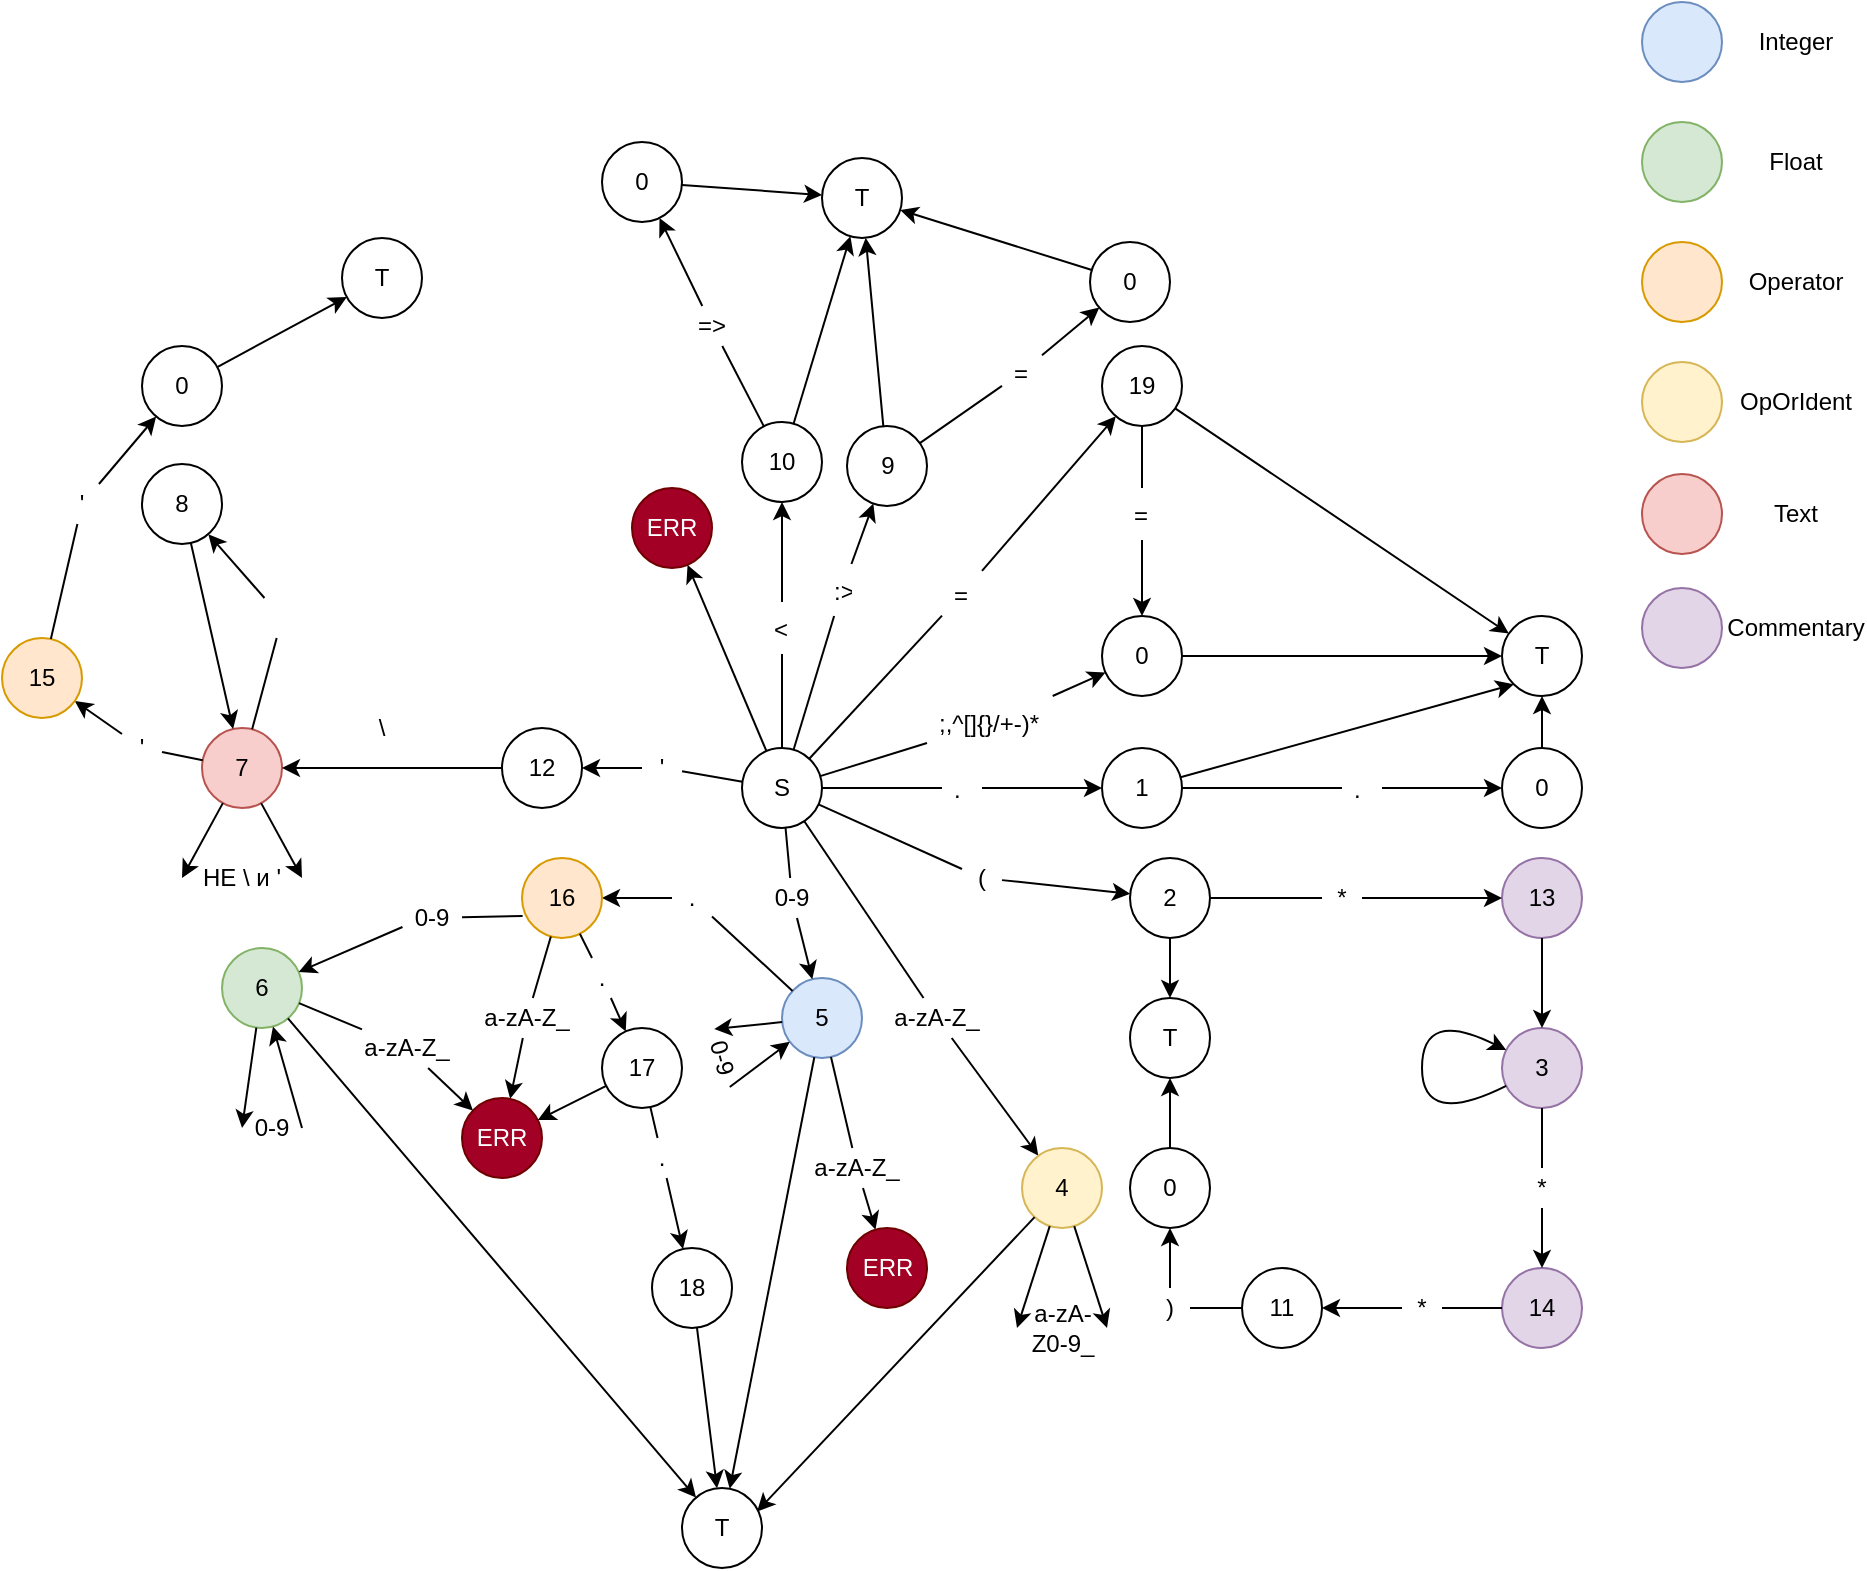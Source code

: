 <mxfile version="15.1.3" type="device"><diagram id="9n7Kw_diTexCpIvjxhjX" name="Страница 1"><mxGraphModel dx="1448" dy="461" grid="1" gridSize="10" guides="1" tooltips="1" connect="1" arrows="1" fold="1" page="1" pageScale="1" pageWidth="827" pageHeight="1169" math="0" shadow="0"><root><mxCell id="0"/><mxCell id="1" parent="0"/><mxCell id="CVCz4HRv0ZNYoUWkGmgE-1" value="S" style="ellipse;whiteSpace=wrap;html=1;aspect=fixed;" parent="1" vertex="1"><mxGeometry x="220" y="450" width="40" height="40" as="geometry"/></mxCell><mxCell id="CVCz4HRv0ZNYoUWkGmgE-2" value="0" style="ellipse;whiteSpace=wrap;html=1;aspect=fixed;" parent="1" vertex="1"><mxGeometry x="400" y="384" width="40" height="40" as="geometry"/></mxCell><mxCell id="CVCz4HRv0ZNYoUWkGmgE-3" value="" style="endArrow=classic;html=1;startArrow=none;" parent="1" source="CVCz4HRv0ZNYoUWkGmgE-4" target="CVCz4HRv0ZNYoUWkGmgE-2" edge="1"><mxGeometry width="50" height="50" relative="1" as="geometry"><mxPoint x="560" y="440" as="sourcePoint"/><mxPoint x="610" y="390" as="targetPoint"/></mxGeometry></mxCell><mxCell id="CVCz4HRv0ZNYoUWkGmgE-4" value=";,^[]{}/+-)*" style="text;strokeColor=none;fillColor=none;align=left;verticalAlign=top;spacingLeft=4;spacingRight=4;overflow=hidden;rotatable=0;points=[[0,0.5],[1,0.5]];portConstraint=eastwest;" parent="1" vertex="1"><mxGeometry x="312.5" y="424" width="67.5" height="26" as="geometry"/></mxCell><mxCell id="CVCz4HRv0ZNYoUWkGmgE-5" value="" style="endArrow=none;html=1;" parent="1" source="CVCz4HRv0ZNYoUWkGmgE-1" target="CVCz4HRv0ZNYoUWkGmgE-4" edge="1"><mxGeometry width="50" height="50" relative="1" as="geometry"><mxPoint x="255.437" y="482.716" as="sourcePoint"/><mxPoint x="418.58" y="617.264" as="targetPoint"/></mxGeometry></mxCell><mxCell id="CVCz4HRv0ZNYoUWkGmgE-6" value="T" style="ellipse;whiteSpace=wrap;html=1;aspect=fixed;" parent="1" vertex="1"><mxGeometry x="600" y="384" width="40" height="40" as="geometry"/></mxCell><mxCell id="CVCz4HRv0ZNYoUWkGmgE-7" value="" style="endArrow=classic;html=1;" parent="1" source="CVCz4HRv0ZNYoUWkGmgE-2" target="CVCz4HRv0ZNYoUWkGmgE-6" edge="1"><mxGeometry width="50" height="50" relative="1" as="geometry"><mxPoint x="440" y="550" as="sourcePoint"/><mxPoint x="490" y="500" as="targetPoint"/></mxGeometry></mxCell><mxCell id="CVCz4HRv0ZNYoUWkGmgE-8" value="1" style="ellipse;whiteSpace=wrap;html=1;aspect=fixed;" parent="1" vertex="1"><mxGeometry x="400" y="450" width="40" height="40" as="geometry"/></mxCell><mxCell id="CVCz4HRv0ZNYoUWkGmgE-9" value="0" style="ellipse;whiteSpace=wrap;html=1;aspect=fixed;" parent="1" vertex="1"><mxGeometry x="600" y="450" width="40" height="40" as="geometry"/></mxCell><mxCell id="CVCz4HRv0ZNYoUWkGmgE-10" value="" style="endArrow=classic;html=1;startArrow=none;" parent="1" source="CVCz4HRv0ZNYoUWkGmgE-14" target="CVCz4HRv0ZNYoUWkGmgE-8" edge="1"><mxGeometry width="50" height="50" relative="1" as="geometry"><mxPoint x="360" y="570" as="sourcePoint"/><mxPoint x="410" y="520" as="targetPoint"/></mxGeometry></mxCell><mxCell id="CVCz4HRv0ZNYoUWkGmgE-11" value="" style="endArrow=classic;html=1;startArrow=none;" parent="1" source="CVCz4HRv0ZNYoUWkGmgE-16" target="CVCz4HRv0ZNYoUWkGmgE-9" edge="1"><mxGeometry width="50" height="50" relative="1" as="geometry"><mxPoint x="460" y="580" as="sourcePoint"/><mxPoint x="510" y="530" as="targetPoint"/></mxGeometry></mxCell><mxCell id="CVCz4HRv0ZNYoUWkGmgE-12" value="" style="endArrow=classic;html=1;entryX=0;entryY=1;entryDx=0;entryDy=0;" parent="1" source="CVCz4HRv0ZNYoUWkGmgE-8" target="CVCz4HRv0ZNYoUWkGmgE-6" edge="1"><mxGeometry width="50" height="50" relative="1" as="geometry"><mxPoint x="410" y="570" as="sourcePoint"/><mxPoint x="460" y="520" as="targetPoint"/></mxGeometry></mxCell><mxCell id="CVCz4HRv0ZNYoUWkGmgE-13" value="" style="endArrow=classic;html=1;" parent="1" source="CVCz4HRv0ZNYoUWkGmgE-9" target="CVCz4HRv0ZNYoUWkGmgE-6" edge="1"><mxGeometry width="50" height="50" relative="1" as="geometry"><mxPoint x="640" y="570" as="sourcePoint"/><mxPoint x="690" y="520" as="targetPoint"/></mxGeometry></mxCell><mxCell id="CVCz4HRv0ZNYoUWkGmgE-14" value="." style="text;strokeColor=none;fillColor=none;align=left;verticalAlign=top;spacingLeft=4;spacingRight=4;overflow=hidden;rotatable=0;points=[[0,0.5],[1,0.5]];portConstraint=eastwest;" parent="1" vertex="1"><mxGeometry x="320" y="457" width="20" height="26" as="geometry"/></mxCell><mxCell id="CVCz4HRv0ZNYoUWkGmgE-15" value="" style="endArrow=none;html=1;" parent="1" source="CVCz4HRv0ZNYoUWkGmgE-1" target="CVCz4HRv0ZNYoUWkGmgE-14" edge="1"><mxGeometry width="50" height="50" relative="1" as="geometry"><mxPoint x="260" y="470" as="sourcePoint"/><mxPoint x="373.5" y="470" as="targetPoint"/></mxGeometry></mxCell><mxCell id="CVCz4HRv0ZNYoUWkGmgE-16" value="." style="text;strokeColor=none;fillColor=none;align=left;verticalAlign=top;spacingLeft=4;spacingRight=4;overflow=hidden;rotatable=0;points=[[0,0.5],[1,0.5]];portConstraint=eastwest;" parent="1" vertex="1"><mxGeometry x="520" y="457" width="20" height="26" as="geometry"/></mxCell><mxCell id="CVCz4HRv0ZNYoUWkGmgE-17" value="" style="endArrow=none;html=1;" parent="1" source="CVCz4HRv0ZNYoUWkGmgE-8" target="CVCz4HRv0ZNYoUWkGmgE-16" edge="1"><mxGeometry width="50" height="50" relative="1" as="geometry"><mxPoint x="413.5" y="470" as="sourcePoint"/><mxPoint x="530" y="470" as="targetPoint"/></mxGeometry></mxCell><mxCell id="CVCz4HRv0ZNYoUWkGmgE-18" value="9" style="ellipse;whiteSpace=wrap;html=1;aspect=fixed;" parent="1" vertex="1"><mxGeometry x="272.5" y="289" width="40" height="40" as="geometry"/></mxCell><mxCell id="CVCz4HRv0ZNYoUWkGmgE-19" value="" style="endArrow=classic;html=1;startArrow=none;" parent="1" source="CVCz4HRv0ZNYoUWkGmgE-20" target="CVCz4HRv0ZNYoUWkGmgE-18" edge="1"><mxGeometry width="50" height="50" relative="1" as="geometry"><mxPoint x="210" y="390" as="sourcePoint"/><mxPoint x="260" y="340" as="targetPoint"/></mxGeometry></mxCell><mxCell id="CVCz4HRv0ZNYoUWkGmgE-20" value=":&gt;" style="text;strokeColor=none;fillColor=none;align=left;verticalAlign=top;spacingLeft=4;spacingRight=4;overflow=hidden;rotatable=0;points=[[0,0.5],[1,0.5]];portConstraint=eastwest;" parent="1" vertex="1"><mxGeometry x="260" y="358" width="20" height="26" as="geometry"/></mxCell><mxCell id="CVCz4HRv0ZNYoUWkGmgE-21" value="" style="endArrow=none;html=1;" parent="1" source="CVCz4HRv0ZNYoUWkGmgE-1" target="CVCz4HRv0ZNYoUWkGmgE-20" edge="1"><mxGeometry width="50" height="50" relative="1" as="geometry"><mxPoint x="253.079" y="454.869" as="sourcePoint"/><mxPoint x="356.904" y="335.116" as="targetPoint"/></mxGeometry></mxCell><mxCell id="CVCz4HRv0ZNYoUWkGmgE-22" value="0" style="ellipse;whiteSpace=wrap;html=1;aspect=fixed;" parent="1" vertex="1"><mxGeometry x="394" y="197" width="40" height="40" as="geometry"/></mxCell><mxCell id="CVCz4HRv0ZNYoUWkGmgE-24" value="" style="endArrow=classic;html=1;startArrow=none;" parent="1" source="CVCz4HRv0ZNYoUWkGmgE-25" target="CVCz4HRv0ZNYoUWkGmgE-22" edge="1"><mxGeometry width="50" height="50" relative="1" as="geometry"><mxPoint x="440" y="290" as="sourcePoint"/><mxPoint x="490" y="240" as="targetPoint"/></mxGeometry></mxCell><mxCell id="CVCz4HRv0ZNYoUWkGmgE-25" value="=" style="text;strokeColor=none;fillColor=none;align=left;verticalAlign=top;spacingLeft=4;spacingRight=4;overflow=hidden;rotatable=0;points=[[0,0.5],[1,0.5]];portConstraint=eastwest;" parent="1" vertex="1"><mxGeometry x="350" y="249" width="20" height="26" as="geometry"/></mxCell><mxCell id="CVCz4HRv0ZNYoUWkGmgE-26" value="" style="endArrow=none;html=1;" parent="1" source="CVCz4HRv0ZNYoUWkGmgE-18" target="CVCz4HRv0ZNYoUWkGmgE-25" edge="1"><mxGeometry width="50" height="50" relative="1" as="geometry"><mxPoint x="389.949" y="311.425" as="sourcePoint"/><mxPoint x="490.048" y="318.616" as="targetPoint"/></mxGeometry></mxCell><mxCell id="CVCz4HRv0ZNYoUWkGmgE-29" value="" style="endArrow=classic;html=1;" parent="1" source="CVCz4HRv0ZNYoUWkGmgE-18" target="CVCz4HRv0ZNYoUWkGmgE-30" edge="1"><mxGeometry width="50" height="50" relative="1" as="geometry"><mxPoint x="420" y="210" as="sourcePoint"/><mxPoint x="470" y="160" as="targetPoint"/></mxGeometry></mxCell><mxCell id="CVCz4HRv0ZNYoUWkGmgE-30" value="T" style="ellipse;whiteSpace=wrap;html=1;aspect=fixed;" parent="1" vertex="1"><mxGeometry x="260" y="155" width="40" height="40" as="geometry"/></mxCell><mxCell id="CVCz4HRv0ZNYoUWkGmgE-31" value="" style="endArrow=classic;html=1;" parent="1" source="CVCz4HRv0ZNYoUWkGmgE-22" target="CVCz4HRv0ZNYoUWkGmgE-30" edge="1"><mxGeometry width="50" height="50" relative="1" as="geometry"><mxPoint x="391.078" y="303.348" as="sourcePoint"/><mxPoint x="468.891" y="186.631" as="targetPoint"/></mxGeometry></mxCell><mxCell id="CVCz4HRv0ZNYoUWkGmgE-32" value="10" style="ellipse;whiteSpace=wrap;html=1;aspect=fixed;" parent="1" vertex="1"><mxGeometry x="220" y="287" width="40" height="40" as="geometry"/></mxCell><mxCell id="CVCz4HRv0ZNYoUWkGmgE-34" value="" style="endArrow=classic;html=1;startArrow=none;" parent="1" source="CVCz4HRv0ZNYoUWkGmgE-33" target="CVCz4HRv0ZNYoUWkGmgE-32" edge="1"><mxGeometry width="50" height="50" relative="1" as="geometry"><mxPoint x="110" y="480" as="sourcePoint"/><mxPoint x="160" y="430" as="targetPoint"/></mxGeometry></mxCell><mxCell id="CVCz4HRv0ZNYoUWkGmgE-33" value="&lt;" style="text;strokeColor=none;fillColor=none;align=left;verticalAlign=top;spacingLeft=4;spacingRight=4;overflow=hidden;rotatable=0;points=[[0,0.5],[1,0.5]];portConstraint=eastwest;" parent="1" vertex="1"><mxGeometry x="230" y="377" width="20" height="26" as="geometry"/></mxCell><mxCell id="CVCz4HRv0ZNYoUWkGmgE-35" value="" style="endArrow=none;html=1;" parent="1" source="CVCz4HRv0ZNYoUWkGmgE-1" target="CVCz4HRv0ZNYoUWkGmgE-33" edge="1"><mxGeometry width="50" height="50" relative="1" as="geometry"><mxPoint x="228.39" y="453.715" as="sourcePoint"/><mxPoint x="151.625" y="346.275" as="targetPoint"/></mxGeometry></mxCell><mxCell id="CVCz4HRv0ZNYoUWkGmgE-45" value="0" style="ellipse;whiteSpace=wrap;html=1;aspect=fixed;" parent="1" vertex="1"><mxGeometry x="150" y="147" width="40" height="40" as="geometry"/></mxCell><mxCell id="CVCz4HRv0ZNYoUWkGmgE-47" value="" style="endArrow=classic;html=1;" parent="1" source="CVCz4HRv0ZNYoUWkGmgE-32" target="CVCz4HRv0ZNYoUWkGmgE-30" edge="1"><mxGeometry width="50" height="50" relative="1" as="geometry"><mxPoint x="230" y="400" as="sourcePoint"/><mxPoint x="250.234" y="313.048" as="targetPoint"/></mxGeometry></mxCell><mxCell id="CVCz4HRv0ZNYoUWkGmgE-48" value="" style="endArrow=classic;html=1;startArrow=none;" parent="1" source="CVCz4HRv0ZNYoUWkGmgE-49" target="CVCz4HRv0ZNYoUWkGmgE-45" edge="1"><mxGeometry width="50" height="50" relative="1" as="geometry"><mxPoint x="190" y="310" as="sourcePoint"/><mxPoint x="240" y="260" as="targetPoint"/></mxGeometry></mxCell><mxCell id="CVCz4HRv0ZNYoUWkGmgE-49" value="=&amp;gt;" style="text;html=1;strokeColor=none;fillColor=none;align=center;verticalAlign=middle;whiteSpace=wrap;rounded=0;" parent="1" vertex="1"><mxGeometry x="185" y="229" width="40" height="20" as="geometry"/></mxCell><mxCell id="CVCz4HRv0ZNYoUWkGmgE-50" value="" style="endArrow=none;html=1;" parent="1" source="CVCz4HRv0ZNYoUWkGmgE-32" target="CVCz4HRv0ZNYoUWkGmgE-49" edge="1"><mxGeometry width="50" height="50" relative="1" as="geometry"><mxPoint x="152.665" y="314.521" as="sourcePoint"/><mxPoint x="217.34" y="235.483" as="targetPoint"/></mxGeometry></mxCell><mxCell id="CVCz4HRv0ZNYoUWkGmgE-51" value="" style="endArrow=classic;html=1;" parent="1" source="CVCz4HRv0ZNYoUWkGmgE-45" target="CVCz4HRv0ZNYoUWkGmgE-30" edge="1"><mxGeometry width="50" height="50" relative="1" as="geometry"><mxPoint x="290" y="200" as="sourcePoint"/><mxPoint x="340" y="150" as="targetPoint"/></mxGeometry></mxCell><mxCell id="CVCz4HRv0ZNYoUWkGmgE-64" value="2" style="ellipse;whiteSpace=wrap;html=1;aspect=fixed;" parent="1" vertex="1"><mxGeometry x="414" y="505" width="40" height="40" as="geometry"/></mxCell><mxCell id="CVCz4HRv0ZNYoUWkGmgE-65" value="13" style="ellipse;whiteSpace=wrap;html=1;aspect=fixed;fillColor=#e1d5e7;strokeColor=#9673a6;" parent="1" vertex="1"><mxGeometry x="600" y="505" width="40" height="40" as="geometry"/></mxCell><mxCell id="CVCz4HRv0ZNYoUWkGmgE-66" value="" style="endArrow=classic;html=1;startArrow=none;" parent="1" source="CVCz4HRv0ZNYoUWkGmgE-68" target="CVCz4HRv0ZNYoUWkGmgE-64" edge="1"><mxGeometry width="50" height="50" relative="1" as="geometry"><mxPoint x="490" y="565" as="sourcePoint"/><mxPoint x="540" y="515" as="targetPoint"/></mxGeometry></mxCell><mxCell id="CVCz4HRv0ZNYoUWkGmgE-67" value="" style="endArrow=classic;html=1;startArrow=none;" parent="1" source="CVCz4HRv0ZNYoUWkGmgE-70" target="CVCz4HRv0ZNYoUWkGmgE-65" edge="1"><mxGeometry width="50" height="50" relative="1" as="geometry"><mxPoint x="500" y="715" as="sourcePoint"/><mxPoint x="550" y="665" as="targetPoint"/></mxGeometry></mxCell><mxCell id="CVCz4HRv0ZNYoUWkGmgE-68" value="(" style="text;html=1;strokeColor=none;fillColor=none;align=center;verticalAlign=middle;whiteSpace=wrap;rounded=0;" parent="1" vertex="1"><mxGeometry x="330" y="505" width="20" height="20" as="geometry"/></mxCell><mxCell id="CVCz4HRv0ZNYoUWkGmgE-69" value="" style="endArrow=none;html=1;" parent="1" source="CVCz4HRv0ZNYoUWkGmgE-1" target="CVCz4HRv0ZNYoUWkGmgE-68" edge="1"><mxGeometry width="50" height="50" relative="1" as="geometry"><mxPoint x="257.375" y="479.905" as="sourcePoint"/><mxPoint x="362.635" y="540.077" as="targetPoint"/></mxGeometry></mxCell><mxCell id="CVCz4HRv0ZNYoUWkGmgE-70" value="*" style="text;html=1;strokeColor=none;fillColor=none;align=center;verticalAlign=middle;whiteSpace=wrap;rounded=0;" parent="1" vertex="1"><mxGeometry x="510" y="515" width="20" height="20" as="geometry"/></mxCell><mxCell id="CVCz4HRv0ZNYoUWkGmgE-71" value="" style="endArrow=none;html=1;" parent="1" source="CVCz4HRv0ZNYoUWkGmgE-64" target="CVCz4HRv0ZNYoUWkGmgE-70" edge="1"><mxGeometry width="50" height="50" relative="1" as="geometry"><mxPoint x="570.096" y="582.265" as="sourcePoint"/><mxPoint x="599.865" y="632.758" as="targetPoint"/></mxGeometry></mxCell><mxCell id="CVCz4HRv0ZNYoUWkGmgE-72" value="T" style="ellipse;whiteSpace=wrap;html=1;aspect=fixed;" parent="1" vertex="1"><mxGeometry x="414" y="575" width="40" height="40" as="geometry"/></mxCell><mxCell id="CVCz4HRv0ZNYoUWkGmgE-75" value="" style="endArrow=classic;html=1;" parent="1" source="CVCz4HRv0ZNYoUWkGmgE-64" target="CVCz4HRv0ZNYoUWkGmgE-72" edge="1"><mxGeometry width="50" height="50" relative="1" as="geometry"><mxPoint x="560" y="755" as="sourcePoint"/><mxPoint x="610" y="705" as="targetPoint"/></mxGeometry></mxCell><mxCell id="CVCz4HRv0ZNYoUWkGmgE-97" value="5" style="ellipse;whiteSpace=wrap;html=1;aspect=fixed;fillColor=#dae8fc;strokeColor=#6c8ebf;" parent="1" vertex="1"><mxGeometry x="240" y="565" width="40" height="40" as="geometry"/></mxCell><mxCell id="CVCz4HRv0ZNYoUWkGmgE-98" value="" style="endArrow=classic;html=1;startArrow=none;" parent="1" source="CVCz4HRv0ZNYoUWkGmgE-99" target="CVCz4HRv0ZNYoUWkGmgE-97" edge="1"><mxGeometry width="50" height="50" relative="1" as="geometry"><mxPoint x="90" y="500" as="sourcePoint"/><mxPoint x="140" y="450" as="targetPoint"/></mxGeometry></mxCell><mxCell id="CVCz4HRv0ZNYoUWkGmgE-99" value="0-9" style="text;html=1;strokeColor=none;fillColor=none;align=center;verticalAlign=middle;whiteSpace=wrap;rounded=0;" parent="1" vertex="1"><mxGeometry x="230" y="515" width="30" height="20" as="geometry"/></mxCell><mxCell id="CVCz4HRv0ZNYoUWkGmgE-100" value="" style="endArrow=none;html=1;" parent="1" source="CVCz4HRv0ZNYoUWkGmgE-1" target="CVCz4HRv0ZNYoUWkGmgE-99" edge="1"><mxGeometry width="50" height="50" relative="1" as="geometry"><mxPoint x="222.329" y="479.367" as="sourcePoint"/><mxPoint x="87.682" y="550.653" as="targetPoint"/></mxGeometry></mxCell><mxCell id="CVCz4HRv0ZNYoUWkGmgE-102" value="6" style="ellipse;whiteSpace=wrap;html=1;aspect=fixed;fillColor=#d5e8d4;strokeColor=#82b366;" parent="1" vertex="1"><mxGeometry x="-40" y="550" width="40" height="40" as="geometry"/></mxCell><mxCell id="CVCz4HRv0ZNYoUWkGmgE-103" value="" style="endArrow=classic;html=1;startArrow=none;" parent="1" source="CVCz4HRv0ZNYoUWkGmgE-101" target="gdReKQZoYgdBSZ0e3Rwe-1" edge="1"><mxGeometry width="50" height="50" relative="1" as="geometry"><mxPoint x="-40" y="560" as="sourcePoint"/><mxPoint x="10" y="510" as="targetPoint"/></mxGeometry></mxCell><mxCell id="CVCz4HRv0ZNYoUWkGmgE-101" value="." style="text;html=1;strokeColor=none;fillColor=none;align=center;verticalAlign=middle;whiteSpace=wrap;rounded=0;" parent="1" vertex="1"><mxGeometry x="185" y="515" width="20" height="20" as="geometry"/></mxCell><mxCell id="CVCz4HRv0ZNYoUWkGmgE-104" value="" style="endArrow=none;html=1;" parent="1" source="CVCz4HRv0ZNYoUWkGmgE-97" target="CVCz4HRv0ZNYoUWkGmgE-101" edge="1"><mxGeometry width="50" height="50" relative="1" as="geometry"><mxPoint x="50.689" y="565.203" as="sourcePoint"/><mxPoint x="-40.685" y="589.81" as="targetPoint"/></mxGeometry></mxCell><mxCell id="CVCz4HRv0ZNYoUWkGmgE-106" value="0-9" style="text;html=1;strokeColor=none;fillColor=none;align=center;verticalAlign=middle;whiteSpace=wrap;rounded=0;rotation=75;" parent="1" vertex="1"><mxGeometry x="195" y="595" width="30" height="20" as="geometry"/></mxCell><mxCell id="CVCz4HRv0ZNYoUWkGmgE-107" value="" style="endArrow=classic;html=1;entryX=0;entryY=0.5;entryDx=0;entryDy=0;" parent="1" source="CVCz4HRv0ZNYoUWkGmgE-97" target="CVCz4HRv0ZNYoUWkGmgE-106" edge="1"><mxGeometry width="50" height="50" relative="1" as="geometry"><mxPoint y="650" as="sourcePoint"/><mxPoint x="50" y="600" as="targetPoint"/></mxGeometry></mxCell><mxCell id="CVCz4HRv0ZNYoUWkGmgE-108" value="" style="endArrow=classic;html=1;exitX=1;exitY=0.5;exitDx=0;exitDy=0;" parent="1" source="CVCz4HRv0ZNYoUWkGmgE-106" target="CVCz4HRv0ZNYoUWkGmgE-97" edge="1"><mxGeometry width="50" height="50" relative="1" as="geometry"><mxPoint x="130" y="620" as="sourcePoint"/><mxPoint x="170" y="650" as="targetPoint"/></mxGeometry></mxCell><mxCell id="CVCz4HRv0ZNYoUWkGmgE-110" value="0-9" style="text;html=1;strokeColor=none;fillColor=none;align=center;verticalAlign=middle;whiteSpace=wrap;rounded=0;" parent="1" vertex="1"><mxGeometry x="-30" y="630" width="30" height="20" as="geometry"/></mxCell><mxCell id="CVCz4HRv0ZNYoUWkGmgE-111" value="" style="endArrow=classic;html=1;entryX=0;entryY=0.5;entryDx=0;entryDy=0;" parent="1" source="CVCz4HRv0ZNYoUWkGmgE-102" target="CVCz4HRv0ZNYoUWkGmgE-110" edge="1"><mxGeometry width="50" height="50" relative="1" as="geometry"><mxPoint x="-56.833" y="618.058" as="sourcePoint"/><mxPoint x="-55" y="644.01" as="targetPoint"/></mxGeometry></mxCell><mxCell id="CVCz4HRv0ZNYoUWkGmgE-112" value="" style="endArrow=classic;html=1;exitX=1;exitY=0.5;exitDx=0;exitDy=0;" parent="1" source="CVCz4HRv0ZNYoUWkGmgE-110" target="CVCz4HRv0ZNYoUWkGmgE-102" edge="1"><mxGeometry width="50" height="50" relative="1" as="geometry"><mxPoint x="25" y="664.01" as="sourcePoint"/><mxPoint x="-48.979" y="614.999" as="targetPoint"/></mxGeometry></mxCell><mxCell id="CVCz4HRv0ZNYoUWkGmgE-114" value="" style="endArrow=classic;html=1;" parent="1" source="CVCz4HRv0ZNYoUWkGmgE-102" target="CVCz4HRv0ZNYoUWkGmgE-117" edge="1"><mxGeometry width="50" height="50" relative="1" as="geometry"><mxPoint x="-130" y="560" as="sourcePoint"/><mxPoint x="178.466" y="653.661" as="targetPoint"/></mxGeometry></mxCell><mxCell id="CVCz4HRv0ZNYoUWkGmgE-116" value="" style="endArrow=classic;html=1;" parent="1" source="CVCz4HRv0ZNYoUWkGmgE-97" target="CVCz4HRv0ZNYoUWkGmgE-117" edge="1"><mxGeometry width="50" height="50" relative="1" as="geometry"><mxPoint x="-40.114" y="587.614" as="sourcePoint"/><mxPoint x="200.865" y="653.209" as="targetPoint"/></mxGeometry></mxCell><mxCell id="CVCz4HRv0ZNYoUWkGmgE-117" value="T" style="ellipse;whiteSpace=wrap;html=1;aspect=fixed;" parent="1" vertex="1"><mxGeometry x="190" y="820" width="40" height="40" as="geometry"/></mxCell><mxCell id="CVCz4HRv0ZNYoUWkGmgE-119" value="" style="endArrow=classic;html=1;startArrow=none;" parent="1" source="CVCz4HRv0ZNYoUWkGmgE-120" target="CVCz4HRv0ZNYoUWkGmgE-122" edge="1"><mxGeometry width="50" height="50" relative="1" as="geometry"><mxPoint x="70" y="510" as="sourcePoint"/><mxPoint x="110" y="470" as="targetPoint"/><Array as="points"/></mxGeometry></mxCell><mxCell id="CVCz4HRv0ZNYoUWkGmgE-120" value="a-zA-Z_" style="text;html=1;strokeColor=none;fillColor=none;align=center;verticalAlign=middle;whiteSpace=wrap;rounded=0;" parent="1" vertex="1"><mxGeometry x="295" y="575" width="45" height="20" as="geometry"/></mxCell><mxCell id="CVCz4HRv0ZNYoUWkGmgE-121" value="" style="endArrow=none;html=1;" parent="1" source="CVCz4HRv0ZNYoUWkGmgE-1" target="CVCz4HRv0ZNYoUWkGmgE-120" edge="1"><mxGeometry width="50" height="50" relative="1" as="geometry"><mxPoint x="220.586" y="474.807" as="sourcePoint"/><mxPoint x="120" y="500" as="targetPoint"/></mxGeometry></mxCell><mxCell id="CVCz4HRv0ZNYoUWkGmgE-122" value="4" style="ellipse;whiteSpace=wrap;html=1;aspect=fixed;fillColor=#fff2cc;strokeColor=#d6b656;" parent="1" vertex="1"><mxGeometry x="360" y="650" width="40" height="40" as="geometry"/></mxCell><mxCell id="CVCz4HRv0ZNYoUWkGmgE-124" value="a-zA-Z0-9_" style="text;html=1;strokeColor=none;fillColor=none;align=center;verticalAlign=middle;whiteSpace=wrap;rounded=0;" parent="1" vertex="1"><mxGeometry x="357.5" y="730" width="45" height="20" as="geometry"/></mxCell><mxCell id="CVCz4HRv0ZNYoUWkGmgE-125" value="" style="endArrow=classic;html=1;entryX=0;entryY=0.5;entryDx=0;entryDy=0;" parent="1" source="CVCz4HRv0ZNYoUWkGmgE-122" target="CVCz4HRv0ZNYoUWkGmgE-124" edge="1"><mxGeometry width="50" height="50" relative="1" as="geometry"><mxPoint x="200" y="780" as="sourcePoint"/><mxPoint x="250" y="730" as="targetPoint"/></mxGeometry></mxCell><mxCell id="CVCz4HRv0ZNYoUWkGmgE-126" value="" style="endArrow=classic;html=1;entryX=1;entryY=0.5;entryDx=0;entryDy=0;" parent="1" source="CVCz4HRv0ZNYoUWkGmgE-122" target="CVCz4HRv0ZNYoUWkGmgE-124" edge="1"><mxGeometry width="50" height="50" relative="1" as="geometry"><mxPoint x="370" y="750" as="sourcePoint"/><mxPoint x="420" y="700" as="targetPoint"/></mxGeometry></mxCell><mxCell id="CVCz4HRv0ZNYoUWkGmgE-127" value="" style="endArrow=classic;html=1;entryX=0.939;entryY=0.293;entryDx=0;entryDy=0;entryPerimeter=0;" parent="1" source="CVCz4HRv0ZNYoUWkGmgE-122" target="CVCz4HRv0ZNYoUWkGmgE-117" edge="1"><mxGeometry width="50" height="50" relative="1" as="geometry"><mxPoint x="240" y="710" as="sourcePoint"/><mxPoint x="210" y="670" as="targetPoint"/></mxGeometry></mxCell><mxCell id="CVCz4HRv0ZNYoUWkGmgE-128" value="" style="endArrow=classic;html=1;startArrow=none;" parent="1" source="CVCz4HRv0ZNYoUWkGmgE-130" target="wDI-oPi-rMiY9EmcwKsZ-1" edge="1"><mxGeometry width="50" height="50" relative="1" as="geometry"><mxPoint x="40" y="510" as="sourcePoint"/><mxPoint x="90" y="460" as="targetPoint"/></mxGeometry></mxCell><mxCell id="CVCz4HRv0ZNYoUWkGmgE-129" value="7" style="ellipse;whiteSpace=wrap;html=1;aspect=fixed;fillColor=#f8cecc;strokeColor=#b85450;" parent="1" vertex="1"><mxGeometry x="-50" y="440" width="40" height="40" as="geometry"/></mxCell><mxCell id="CVCz4HRv0ZNYoUWkGmgE-130" value="'" style="text;html=1;strokeColor=none;fillColor=none;align=center;verticalAlign=middle;whiteSpace=wrap;rounded=0;" parent="1" vertex="1"><mxGeometry x="170" y="450" width="20" height="20" as="geometry"/></mxCell><mxCell id="CVCz4HRv0ZNYoUWkGmgE-131" value="" style="endArrow=none;html=1;" parent="1" source="CVCz4HRv0ZNYoUWkGmgE-1" target="CVCz4HRv0ZNYoUWkGmgE-130" edge="1"><mxGeometry width="50" height="50" relative="1" as="geometry"><mxPoint x="220.303" y="473.47" as="sourcePoint"/><mxPoint x="119.699" y="491.543" as="targetPoint"/></mxGeometry></mxCell><mxCell id="CVCz4HRv0ZNYoUWkGmgE-132" value="НЕ \ и '" style="text;html=1;strokeColor=none;fillColor=none;align=center;verticalAlign=middle;whiteSpace=wrap;rounded=0;" parent="1" vertex="1"><mxGeometry x="-60" y="505" width="60" height="20" as="geometry"/></mxCell><mxCell id="CVCz4HRv0ZNYoUWkGmgE-133" value="" style="endArrow=classic;html=1;entryX=0;entryY=0.5;entryDx=0;entryDy=0;" parent="1" source="CVCz4HRv0ZNYoUWkGmgE-129" target="CVCz4HRv0ZNYoUWkGmgE-132" edge="1"><mxGeometry width="50" height="50" relative="1" as="geometry"><mxPoint x="-130" y="540" as="sourcePoint"/><mxPoint x="-80" y="490" as="targetPoint"/></mxGeometry></mxCell><mxCell id="CVCz4HRv0ZNYoUWkGmgE-134" value="" style="endArrow=classic;html=1;entryX=1;entryY=0.5;entryDx=0;entryDy=0;" parent="1" source="CVCz4HRv0ZNYoUWkGmgE-129" target="CVCz4HRv0ZNYoUWkGmgE-132" edge="1"><mxGeometry width="50" height="50" relative="1" as="geometry"><mxPoint x="10" y="540" as="sourcePoint"/><mxPoint x="60" y="490" as="targetPoint"/></mxGeometry></mxCell><mxCell id="CVCz4HRv0ZNYoUWkGmgE-135" value="8" style="ellipse;whiteSpace=wrap;html=1;aspect=fixed;" parent="1" vertex="1"><mxGeometry x="-80" y="308" width="40" height="40" as="geometry"/></mxCell><mxCell id="CVCz4HRv0ZNYoUWkGmgE-136" value="" style="endArrow=classic;html=1;startArrow=none;" parent="1" target="CVCz4HRv0ZNYoUWkGmgE-135" edge="1"><mxGeometry width="50" height="50" relative="1" as="geometry"><mxPoint x="-18.772" y="375" as="sourcePoint"/><mxPoint x="130" y="335" as="targetPoint"/></mxGeometry></mxCell><mxCell id="CVCz4HRv0ZNYoUWkGmgE-137" value="\" style="text;html=1;strokeColor=none;fillColor=none;align=center;verticalAlign=middle;whiteSpace=wrap;rounded=0;" parent="1" vertex="1"><mxGeometry x="20" y="430" width="40" height="20" as="geometry"/></mxCell><mxCell id="CVCz4HRv0ZNYoUWkGmgE-138" value="" style="endArrow=none;html=1;" parent="1" source="CVCz4HRv0ZNYoUWkGmgE-129" edge="1"><mxGeometry width="50" height="50" relative="1" as="geometry"><mxPoint x="49.137" y="395.019" as="sourcePoint"/><mxPoint x="-12.667" y="395" as="targetPoint"/></mxGeometry></mxCell><mxCell id="CVCz4HRv0ZNYoUWkGmgE-139" value="" style="endArrow=classic;html=1;" parent="1" source="CVCz4HRv0ZNYoUWkGmgE-135" target="CVCz4HRv0ZNYoUWkGmgE-129" edge="1"><mxGeometry width="50" height="50" relative="1" as="geometry"><mxPoint x="-20" y="365" as="sourcePoint"/><mxPoint x="30" y="315" as="targetPoint"/></mxGeometry></mxCell><mxCell id="CVCz4HRv0ZNYoUWkGmgE-140" value="" style="endArrow=classic;html=1;startArrow=none;" parent="1" source="CVCz4HRv0ZNYoUWkGmgE-142" target="wDI-oPi-rMiY9EmcwKsZ-2" edge="1"><mxGeometry width="50" height="50" relative="1" as="geometry"><mxPoint x="-20" y="385" as="sourcePoint"/><mxPoint x="30" y="335" as="targetPoint"/></mxGeometry></mxCell><mxCell id="CVCz4HRv0ZNYoUWkGmgE-141" value="0" style="ellipse;whiteSpace=wrap;html=1;aspect=fixed;" parent="1" vertex="1"><mxGeometry x="-80" y="249" width="40" height="40" as="geometry"/></mxCell><mxCell id="CVCz4HRv0ZNYoUWkGmgE-142" value="'" style="text;html=1;strokeColor=none;fillColor=none;align=center;verticalAlign=middle;whiteSpace=wrap;rounded=0;" parent="1" vertex="1"><mxGeometry x="-90" y="440" width="20" height="20" as="geometry"/></mxCell><mxCell id="CVCz4HRv0ZNYoUWkGmgE-143" value="" style="endArrow=none;html=1;" parent="1" source="CVCz4HRv0ZNYoUWkGmgE-129" target="CVCz4HRv0ZNYoUWkGmgE-142" edge="1"><mxGeometry width="50" height="50" relative="1" as="geometry"><mxPoint x="40.211" y="397.559" as="sourcePoint"/><mxPoint x="-0.128" y="326.394" as="targetPoint"/></mxGeometry></mxCell><mxCell id="CVCz4HRv0ZNYoUWkGmgE-144" value="T" style="ellipse;whiteSpace=wrap;html=1;aspect=fixed;" parent="1" vertex="1"><mxGeometry x="20" y="195" width="40" height="40" as="geometry"/></mxCell><mxCell id="CVCz4HRv0ZNYoUWkGmgE-145" value="" style="endArrow=classic;html=1;" parent="1" source="CVCz4HRv0ZNYoUWkGmgE-141" target="CVCz4HRv0ZNYoUWkGmgE-144" edge="1"><mxGeometry width="50" height="50" relative="1" as="geometry"><mxPoint x="20" y="295" as="sourcePoint"/><mxPoint x="70" y="245" as="targetPoint"/></mxGeometry></mxCell><mxCell id="wDI-oPi-rMiY9EmcwKsZ-1" value="12" style="ellipse;whiteSpace=wrap;html=1;aspect=fixed;" parent="1" vertex="1"><mxGeometry x="100" y="440" width="40" height="40" as="geometry"/></mxCell><mxCell id="wDI-oPi-rMiY9EmcwKsZ-2" value="15" style="ellipse;whiteSpace=wrap;html=1;aspect=fixed;fillColor=#ffe6cc;strokeColor=#d79b00;" parent="1" vertex="1"><mxGeometry x="-150" y="395" width="40" height="40" as="geometry"/></mxCell><mxCell id="wDI-oPi-rMiY9EmcwKsZ-4" value="" style="endArrow=classic;html=1;" parent="1" source="wDI-oPi-rMiY9EmcwKsZ-1" target="CVCz4HRv0ZNYoUWkGmgE-129" edge="1"><mxGeometry width="50" height="50" relative="1" as="geometry"><mxPoint x="160" y="550" as="sourcePoint"/><mxPoint x="210" y="500" as="targetPoint"/></mxGeometry></mxCell><mxCell id="wDI-oPi-rMiY9EmcwKsZ-5" value="" style="endArrow=classic;html=1;startArrow=none;" parent="1" source="wDI-oPi-rMiY9EmcwKsZ-3" target="CVCz4HRv0ZNYoUWkGmgE-141" edge="1"><mxGeometry width="50" height="50" relative="1" as="geometry"><mxPoint x="20" y="365" as="sourcePoint"/><mxPoint x="70" y="315" as="targetPoint"/></mxGeometry></mxCell><mxCell id="wDI-oPi-rMiY9EmcwKsZ-3" value="'" style="text;html=1;strokeColor=none;fillColor=none;align=center;verticalAlign=middle;whiteSpace=wrap;rounded=0;" parent="1" vertex="1"><mxGeometry x="-120" y="318" width="20" height="20" as="geometry"/></mxCell><mxCell id="wDI-oPi-rMiY9EmcwKsZ-6" value="" style="endArrow=none;html=1;" parent="1" source="wDI-oPi-rMiY9EmcwKsZ-2" target="wDI-oPi-rMiY9EmcwKsZ-3" edge="1"><mxGeometry width="50" height="50" relative="1" as="geometry"><mxPoint x="-18.643" y="428.046" as="sourcePoint"/><mxPoint x="-11.44" y="328.948" as="targetPoint"/></mxGeometry></mxCell><mxCell id="oUV6bcwz7iqqAazIHPhD-1" value="3" style="ellipse;whiteSpace=wrap;html=1;aspect=fixed;fillColor=#e1d5e7;strokeColor=#9673a6;" parent="1" vertex="1"><mxGeometry x="600" y="590" width="40" height="40" as="geometry"/></mxCell><mxCell id="oUV6bcwz7iqqAazIHPhD-2" value="14" style="ellipse;whiteSpace=wrap;html=1;aspect=fixed;fillColor=#e1d5e7;strokeColor=#9673a6;" parent="1" vertex="1"><mxGeometry x="600" y="710" width="40" height="40" as="geometry"/></mxCell><mxCell id="oUV6bcwz7iqqAazIHPhD-3" value="11" style="ellipse;whiteSpace=wrap;html=1;aspect=fixed;" parent="1" vertex="1"><mxGeometry x="470" y="710" width="40" height="40" as="geometry"/></mxCell><mxCell id="oUV6bcwz7iqqAazIHPhD-4" value="0" style="ellipse;whiteSpace=wrap;html=1;aspect=fixed;" parent="1" vertex="1"><mxGeometry x="414" y="650" width="40" height="40" as="geometry"/></mxCell><mxCell id="oUV6bcwz7iqqAazIHPhD-5" value="" style="endArrow=classic;html=1;" parent="1" source="oUV6bcwz7iqqAazIHPhD-4" target="CVCz4HRv0ZNYoUWkGmgE-72" edge="1"><mxGeometry width="50" height="50" relative="1" as="geometry"><mxPoint x="500" y="840" as="sourcePoint"/><mxPoint x="550" y="790" as="targetPoint"/></mxGeometry></mxCell><mxCell id="oUV6bcwz7iqqAazIHPhD-6" value="" style="endArrow=classic;html=1;startArrow=none;" parent="1" source="oUV6bcwz7iqqAazIHPhD-15" target="oUV6bcwz7iqqAazIHPhD-4" edge="1"><mxGeometry width="50" height="50" relative="1" as="geometry"><mxPoint x="510" y="870" as="sourcePoint"/><mxPoint x="560" y="820" as="targetPoint"/></mxGeometry></mxCell><mxCell id="oUV6bcwz7iqqAazIHPhD-7" value="" style="endArrow=classic;html=1;" parent="1" source="CVCz4HRv0ZNYoUWkGmgE-65" target="oUV6bcwz7iqqAazIHPhD-1" edge="1"><mxGeometry width="50" height="50" relative="1" as="geometry"><mxPoint x="600" y="660" as="sourcePoint"/><mxPoint x="650" y="610" as="targetPoint"/></mxGeometry></mxCell><mxCell id="oUV6bcwz7iqqAazIHPhD-8" value="" style="curved=1;endArrow=classic;html=1;" parent="1" source="oUV6bcwz7iqqAazIHPhD-1" target="oUV6bcwz7iqqAazIHPhD-1" edge="1"><mxGeometry width="50" height="50" relative="1" as="geometry"><mxPoint x="600" y="690" as="sourcePoint"/><mxPoint x="650" y="640" as="targetPoint"/><Array as="points"><mxPoint x="560" y="640"/><mxPoint x="560" y="580"/></Array></mxGeometry></mxCell><mxCell id="oUV6bcwz7iqqAazIHPhD-9" value="" style="endArrow=classic;html=1;startArrow=none;" parent="1" source="oUV6bcwz7iqqAazIHPhD-11" target="oUV6bcwz7iqqAazIHPhD-2" edge="1"><mxGeometry width="50" height="50" relative="1" as="geometry"><mxPoint x="750" y="740" as="sourcePoint"/><mxPoint x="800" y="690" as="targetPoint"/></mxGeometry></mxCell><mxCell id="oUV6bcwz7iqqAazIHPhD-10" value="" style="endArrow=classic;html=1;startArrow=none;" parent="1" source="oUV6bcwz7iqqAazIHPhD-12" target="oUV6bcwz7iqqAazIHPhD-3" edge="1"><mxGeometry width="50" height="50" relative="1" as="geometry"><mxPoint x="730" y="880" as="sourcePoint"/><mxPoint x="780" y="830" as="targetPoint"/></mxGeometry></mxCell><mxCell id="oUV6bcwz7iqqAazIHPhD-11" value="*" style="text;html=1;strokeColor=none;fillColor=none;align=center;verticalAlign=middle;whiteSpace=wrap;rounded=0;" parent="1" vertex="1"><mxGeometry x="610" y="660" width="20" height="20" as="geometry"/></mxCell><mxCell id="oUV6bcwz7iqqAazIHPhD-13" value="" style="endArrow=none;html=1;" parent="1" source="oUV6bcwz7iqqAazIHPhD-1" target="oUV6bcwz7iqqAazIHPhD-11" edge="1"><mxGeometry width="50" height="50" relative="1" as="geometry"><mxPoint x="700.0" y="700" as="sourcePoint"/><mxPoint x="700.0" y="750" as="targetPoint"/></mxGeometry></mxCell><mxCell id="oUV6bcwz7iqqAazIHPhD-12" value="*" style="text;html=1;strokeColor=none;fillColor=none;align=center;verticalAlign=middle;whiteSpace=wrap;rounded=0;" parent="1" vertex="1"><mxGeometry x="550" y="720" width="20" height="20" as="geometry"/></mxCell><mxCell id="oUV6bcwz7iqqAazIHPhD-14" value="" style="endArrow=none;html=1;" parent="1" source="oUV6bcwz7iqqAazIHPhD-2" target="oUV6bcwz7iqqAazIHPhD-12" edge="1"><mxGeometry width="50" height="50" relative="1" as="geometry"><mxPoint x="700.822" y="805.674" as="sourcePoint"/><mxPoint x="639.157" y="824.253" as="targetPoint"/></mxGeometry></mxCell><mxCell id="oUV6bcwz7iqqAazIHPhD-15" value=")" style="text;html=1;strokeColor=none;fillColor=none;align=center;verticalAlign=middle;whiteSpace=wrap;rounded=0;" parent="1" vertex="1"><mxGeometry x="424" y="720" width="20" height="20" as="geometry"/></mxCell><mxCell id="oUV6bcwz7iqqAazIHPhD-16" value="" style="endArrow=none;html=1;" parent="1" source="oUV6bcwz7iqqAazIHPhD-3" target="oUV6bcwz7iqqAazIHPhD-15" edge="1"><mxGeometry width="50" height="50" relative="1" as="geometry"><mxPoint x="607.693" y="814.235" as="sourcePoint"/><mxPoint x="562.227" y="755.828" as="targetPoint"/></mxGeometry></mxCell><mxCell id="oUV6bcwz7iqqAazIHPhD-17" value="" style="ellipse;whiteSpace=wrap;html=1;aspect=fixed;fillColor=#dae8fc;strokeColor=#6c8ebf;" parent="1" vertex="1"><mxGeometry x="670" y="77" width="40" height="40" as="geometry"/></mxCell><mxCell id="oUV6bcwz7iqqAazIHPhD-18" value="" style="ellipse;whiteSpace=wrap;html=1;aspect=fixed;fillColor=#d5e8d4;strokeColor=#82b366;" parent="1" vertex="1"><mxGeometry x="670" y="137" width="40" height="40" as="geometry"/></mxCell><mxCell id="oUV6bcwz7iqqAazIHPhD-19" value="" style="ellipse;whiteSpace=wrap;html=1;aspect=fixed;fillColor=#ffe6cc;strokeColor=#d79b00;" parent="1" vertex="1"><mxGeometry x="670" y="197" width="40" height="40" as="geometry"/></mxCell><mxCell id="oUV6bcwz7iqqAazIHPhD-20" value="" style="ellipse;whiteSpace=wrap;html=1;aspect=fixed;fillColor=#fff2cc;strokeColor=#d6b656;" parent="1" vertex="1"><mxGeometry x="670" y="257" width="40" height="40" as="geometry"/></mxCell><mxCell id="oUV6bcwz7iqqAazIHPhD-21" value="" style="ellipse;whiteSpace=wrap;html=1;aspect=fixed;fillColor=#e1d5e7;strokeColor=#9673a6;" parent="1" vertex="1"><mxGeometry x="670" y="370" width="40" height="40" as="geometry"/></mxCell><mxCell id="oUV6bcwz7iqqAazIHPhD-22" value="" style="ellipse;whiteSpace=wrap;html=1;aspect=fixed;fillColor=#f8cecc;strokeColor=#b85450;" parent="1" vertex="1"><mxGeometry x="670" y="313" width="40" height="40" as="geometry"/></mxCell><mxCell id="oUV6bcwz7iqqAazIHPhD-23" value="Integer" style="text;html=1;strokeColor=none;fillColor=none;align=center;verticalAlign=middle;whiteSpace=wrap;rounded=0;" parent="1" vertex="1"><mxGeometry x="727" y="87" width="40" height="20" as="geometry"/></mxCell><mxCell id="oUV6bcwz7iqqAazIHPhD-24" value="Float" style="text;html=1;strokeColor=none;fillColor=none;align=center;verticalAlign=middle;whiteSpace=wrap;rounded=0;" parent="1" vertex="1"><mxGeometry x="727" y="147" width="40" height="20" as="geometry"/></mxCell><mxCell id="oUV6bcwz7iqqAazIHPhD-25" value="Operator" style="text;html=1;strokeColor=none;fillColor=none;align=center;verticalAlign=middle;whiteSpace=wrap;rounded=0;" parent="1" vertex="1"><mxGeometry x="727" y="207" width="40" height="20" as="geometry"/></mxCell><mxCell id="oUV6bcwz7iqqAazIHPhD-26" value="OpOrIdent" style="text;html=1;strokeColor=none;fillColor=none;align=center;verticalAlign=middle;whiteSpace=wrap;rounded=0;" parent="1" vertex="1"><mxGeometry x="727" y="267" width="40" height="20" as="geometry"/></mxCell><mxCell id="oUV6bcwz7iqqAazIHPhD-27" value="Text" style="text;html=1;strokeColor=none;fillColor=none;align=center;verticalAlign=middle;whiteSpace=wrap;rounded=0;" parent="1" vertex="1"><mxGeometry x="727" y="323" width="40" height="20" as="geometry"/></mxCell><mxCell id="oUV6bcwz7iqqAazIHPhD-28" value="Commentary" style="text;html=1;strokeColor=none;fillColor=none;align=center;verticalAlign=middle;whiteSpace=wrap;rounded=0;" parent="1" vertex="1"><mxGeometry x="727" y="380" width="40" height="20" as="geometry"/></mxCell><mxCell id="gdReKQZoYgdBSZ0e3Rwe-1" value="16" style="ellipse;whiteSpace=wrap;html=1;aspect=fixed;fillColor=#ffe6cc;strokeColor=#d79b00;" parent="1" vertex="1"><mxGeometry x="110" y="505" width="40" height="40" as="geometry"/></mxCell><mxCell id="gdReKQZoYgdBSZ0e3Rwe-4" value="" style="endArrow=classic;html=1;exitX=0.008;exitY=0.725;exitDx=0;exitDy=0;exitPerimeter=0;startArrow=none;" parent="1" source="gdReKQZoYgdBSZ0e3Rwe-3" target="CVCz4HRv0ZNYoUWkGmgE-102" edge="1"><mxGeometry width="50" height="50" relative="1" as="geometry"><mxPoint x="100" y="600" as="sourcePoint"/><mxPoint x="150" y="550" as="targetPoint"/></mxGeometry></mxCell><mxCell id="gdReKQZoYgdBSZ0e3Rwe-3" value="0-9" style="text;html=1;strokeColor=none;fillColor=none;align=center;verticalAlign=middle;whiteSpace=wrap;rounded=0;" parent="1" vertex="1"><mxGeometry x="50" y="525" width="30" height="20" as="geometry"/></mxCell><mxCell id="gdReKQZoYgdBSZ0e3Rwe-5" value="" style="endArrow=none;html=1;exitX=0.008;exitY=0.725;exitDx=0;exitDy=0;exitPerimeter=0;" parent="1" source="gdReKQZoYgdBSZ0e3Rwe-1" target="gdReKQZoYgdBSZ0e3Rwe-3" edge="1"><mxGeometry width="50" height="50" relative="1" as="geometry"><mxPoint x="110.32" y="534" as="sourcePoint"/><mxPoint x="53.55" y="595.289" as="targetPoint"/></mxGeometry></mxCell><mxCell id="gdReKQZoYgdBSZ0e3Rwe-6" value="" style="endArrow=classic;html=1;startArrow=none;" parent="1" source="gdReKQZoYgdBSZ0e3Rwe-2" target="gdReKQZoYgdBSZ0e3Rwe-8" edge="1"><mxGeometry width="50" height="50" relative="1" as="geometry"><mxPoint x="140" y="660" as="sourcePoint"/><mxPoint x="110" y="600" as="targetPoint"/></mxGeometry></mxCell><mxCell id="gdReKQZoYgdBSZ0e3Rwe-2" value="." style="text;html=1;strokeColor=none;fillColor=none;align=center;verticalAlign=middle;whiteSpace=wrap;rounded=0;" parent="1" vertex="1"><mxGeometry x="140" y="555" width="20" height="20" as="geometry"/></mxCell><mxCell id="gdReKQZoYgdBSZ0e3Rwe-7" value="" style="endArrow=none;html=1;" parent="1" source="gdReKQZoYgdBSZ0e3Rwe-1" target="gdReKQZoYgdBSZ0e3Rwe-2" edge="1"><mxGeometry width="50" height="50" relative="1" as="geometry"><mxPoint x="134.099" y="544.575" as="sourcePoint"/><mxPoint x="165.88" y="695.429" as="targetPoint"/></mxGeometry></mxCell><mxCell id="gdReKQZoYgdBSZ0e3Rwe-8" value="17" style="ellipse;whiteSpace=wrap;html=1;aspect=fixed;" parent="1" vertex="1"><mxGeometry x="150" y="590" width="40" height="40" as="geometry"/></mxCell><mxCell id="gdReKQZoYgdBSZ0e3Rwe-9" value="" style="endArrow=classic;html=1;startArrow=none;" parent="1" source="gdReKQZoYgdBSZ0e3Rwe-10" target="1kSZcpEloLzHFM2y6JAO-1" edge="1"><mxGeometry width="50" height="50" relative="1" as="geometry"><mxPoint x="150" y="690" as="sourcePoint"/><mxPoint x="140" y="720" as="targetPoint"/></mxGeometry></mxCell><mxCell id="gdReKQZoYgdBSZ0e3Rwe-10" value="." style="text;html=1;strokeColor=none;fillColor=none;align=center;verticalAlign=middle;whiteSpace=wrap;rounded=0;" parent="1" vertex="1"><mxGeometry x="170" y="645" width="20" height="20" as="geometry"/></mxCell><mxCell id="gdReKQZoYgdBSZ0e3Rwe-11" value="" style="endArrow=none;html=1;" parent="1" source="gdReKQZoYgdBSZ0e3Rwe-8" target="gdReKQZoYgdBSZ0e3Rwe-10" edge="1"><mxGeometry width="50" height="50" relative="1" as="geometry"><mxPoint x="153.907" y="634.615" as="sourcePoint"/><mxPoint x="166.078" y="695.388" as="targetPoint"/></mxGeometry></mxCell><mxCell id="1kSZcpEloLzHFM2y6JAO-1" value="18" style="ellipse;whiteSpace=wrap;html=1;aspect=fixed;" parent="1" vertex="1"><mxGeometry x="175" y="700" width="40" height="40" as="geometry"/></mxCell><mxCell id="1kSZcpEloLzHFM2y6JAO-2" value="" style="endArrow=classic;html=1;" parent="1" source="1kSZcpEloLzHFM2y6JAO-1" target="CVCz4HRv0ZNYoUWkGmgE-117" edge="1"><mxGeometry width="50" height="50" relative="1" as="geometry"><mxPoint x="10" y="860" as="sourcePoint"/><mxPoint x="60" y="810" as="targetPoint"/></mxGeometry></mxCell><mxCell id="HC9bBcmHuDigi627SJVc-1" value="ERR" style="ellipse;whiteSpace=wrap;html=1;aspect=fixed;fillColor=#a20025;strokeColor=#6F0000;fontColor=#ffffff;" parent="1" vertex="1"><mxGeometry x="165" y="320" width="40" height="40" as="geometry"/></mxCell><mxCell id="HC9bBcmHuDigi627SJVc-2" value="" style="endArrow=classic;html=1;" parent="1" source="CVCz4HRv0ZNYoUWkGmgE-1" target="HC9bBcmHuDigi627SJVc-1" edge="1"><mxGeometry width="50" height="50" relative="1" as="geometry"><mxPoint x="190" y="420" as="sourcePoint"/><mxPoint x="240" y="370" as="targetPoint"/></mxGeometry></mxCell><mxCell id="HC9bBcmHuDigi627SJVc-4" value="" style="endArrow=classic;html=1;startArrow=none;" parent="1" source="HC9bBcmHuDigi627SJVc-5" target="HC9bBcmHuDigi627SJVc-7" edge="1"><mxGeometry width="50" height="50" relative="1" as="geometry"><mxPoint x="270" y="700" as="sourcePoint"/><mxPoint x="260" y="680" as="targetPoint"/></mxGeometry></mxCell><mxCell id="HC9bBcmHuDigi627SJVc-5" value="a-zA-Z_" style="text;html=1;strokeColor=none;fillColor=none;align=center;verticalAlign=middle;whiteSpace=wrap;rounded=0;" parent="1" vertex="1"><mxGeometry x="255" y="650" width="45" height="20" as="geometry"/></mxCell><mxCell id="HC9bBcmHuDigi627SJVc-6" value="" style="endArrow=none;html=1;" parent="1" source="CVCz4HRv0ZNYoUWkGmgE-97" target="HC9bBcmHuDigi627SJVc-5" edge="1"><mxGeometry width="50" height="50" relative="1" as="geometry"><mxPoint x="250.205" y="604.311" as="sourcePoint"/><mxPoint x="260" y="640" as="targetPoint"/></mxGeometry></mxCell><mxCell id="HC9bBcmHuDigi627SJVc-7" value="ERR" style="ellipse;whiteSpace=wrap;html=1;aspect=fixed;fillColor=#a20025;strokeColor=#6F0000;fontColor=#ffffff;" parent="1" vertex="1"><mxGeometry x="272.5" y="690" width="40" height="40" as="geometry"/></mxCell><mxCell id="HC9bBcmHuDigi627SJVc-9" value="ERR" style="ellipse;whiteSpace=wrap;html=1;aspect=fixed;fillColor=#a20025;strokeColor=#6F0000;fontColor=#ffffff;" parent="1" vertex="1"><mxGeometry x="80" y="625" width="40" height="40" as="geometry"/></mxCell><mxCell id="HC9bBcmHuDigi627SJVc-10" value="" style="endArrow=classic;html=1;" parent="1" source="gdReKQZoYgdBSZ0e3Rwe-8" target="HC9bBcmHuDigi627SJVc-9" edge="1"><mxGeometry width="50" height="50" relative="1" as="geometry"><mxPoint x="10" y="760" as="sourcePoint"/><mxPoint x="60" y="710" as="targetPoint"/></mxGeometry></mxCell><mxCell id="HC9bBcmHuDigi627SJVc-12" value="" style="endArrow=classic;html=1;startArrow=none;" parent="1" source="HC9bBcmHuDigi627SJVc-17" target="HC9bBcmHuDigi627SJVc-9" edge="1"><mxGeometry width="50" height="50" relative="1" as="geometry"><mxPoint y="750" as="sourcePoint"/><mxPoint x="50" y="700" as="targetPoint"/></mxGeometry></mxCell><mxCell id="HC9bBcmHuDigi627SJVc-13" value="" style="endArrow=classic;html=1;startArrow=none;" parent="1" source="HC9bBcmHuDigi627SJVc-15" target="HC9bBcmHuDigi627SJVc-9" edge="1"><mxGeometry width="50" height="50" relative="1" as="geometry"><mxPoint x="-10" y="790" as="sourcePoint"/><mxPoint x="40" y="740" as="targetPoint"/></mxGeometry></mxCell><mxCell id="HC9bBcmHuDigi627SJVc-15" value="a-zA-Z_" style="text;html=1;strokeColor=none;fillColor=none;align=center;verticalAlign=middle;whiteSpace=wrap;rounded=0;" parent="1" vertex="1"><mxGeometry x="30" y="590" width="45" height="20" as="geometry"/></mxCell><mxCell id="HC9bBcmHuDigi627SJVc-16" value="" style="endArrow=none;html=1;" parent="1" source="CVCz4HRv0ZNYoUWkGmgE-102" target="HC9bBcmHuDigi627SJVc-15" edge="1"><mxGeometry width="50" height="50" relative="1" as="geometry"><mxPoint x="56.674" y="621.044" as="sourcePoint"/><mxPoint x="113.359" y="658.906" as="targetPoint"/></mxGeometry></mxCell><mxCell id="HC9bBcmHuDigi627SJVc-17" value="a-zA-Z_" style="text;html=1;strokeColor=none;fillColor=none;align=center;verticalAlign=middle;whiteSpace=wrap;rounded=0;" parent="1" vertex="1"><mxGeometry x="90" y="575" width="45" height="20" as="geometry"/></mxCell><mxCell id="HC9bBcmHuDigi627SJVc-18" value="" style="endArrow=none;html=1;" parent="1" source="gdReKQZoYgdBSZ0e3Rwe-1" target="HC9bBcmHuDigi627SJVc-17" edge="1"><mxGeometry width="50" height="50" relative="1" as="geometry"><mxPoint x="130" y="545" as="sourcePoint"/><mxPoint x="130" y="650" as="targetPoint"/></mxGeometry></mxCell><mxCell id="pJb96iCghUyDXVM7kwUk-1" value="19" style="ellipse;whiteSpace=wrap;html=1;aspect=fixed;" vertex="1" parent="1"><mxGeometry x="400" y="249" width="40" height="40" as="geometry"/></mxCell><mxCell id="pJb96iCghUyDXVM7kwUk-4" value="" style="endArrow=classic;html=1;startArrow=none;" edge="1" parent="1" source="pJb96iCghUyDXVM7kwUk-8" target="pJb96iCghUyDXVM7kwUk-1"><mxGeometry width="50" height="50" relative="1" as="geometry"><mxPoint x="300" y="420" as="sourcePoint"/><mxPoint x="350" y="370" as="targetPoint"/></mxGeometry></mxCell><mxCell id="pJb96iCghUyDXVM7kwUk-5" value="" style="endArrow=classic;html=1;" edge="1" parent="1" source="pJb96iCghUyDXVM7kwUk-1" target="CVCz4HRv0ZNYoUWkGmgE-6"><mxGeometry width="50" height="50" relative="1" as="geometry"><mxPoint x="530" y="370" as="sourcePoint"/><mxPoint x="580" y="320" as="targetPoint"/></mxGeometry></mxCell><mxCell id="pJb96iCghUyDXVM7kwUk-6" value="" style="endArrow=classic;html=1;startArrow=none;" edge="1" parent="1" source="pJb96iCghUyDXVM7kwUk-10" target="CVCz4HRv0ZNYoUWkGmgE-2"><mxGeometry width="50" height="50" relative="1" as="geometry"><mxPoint x="510" y="280" as="sourcePoint"/><mxPoint x="420" y="327" as="targetPoint"/></mxGeometry></mxCell><mxCell id="pJb96iCghUyDXVM7kwUk-8" value="=&#10;" style="text;strokeColor=none;fillColor=none;align=left;verticalAlign=top;spacingLeft=4;spacingRight=4;overflow=hidden;rotatable=0;points=[[0,0.5],[1,0.5]];portConstraint=eastwest;" vertex="1" parent="1"><mxGeometry x="320" y="360" width="20" height="26" as="geometry"/></mxCell><mxCell id="pJb96iCghUyDXVM7kwUk-9" value="" style="endArrow=none;html=1;" edge="1" parent="1" source="CVCz4HRv0ZNYoUWkGmgE-1" target="pJb96iCghUyDXVM7kwUk-8"><mxGeometry width="50" height="50" relative="1" as="geometry"><mxPoint x="253.341" y="455.1" as="sourcePoint"/><mxPoint x="406.642" y="283.885" as="targetPoint"/></mxGeometry></mxCell><mxCell id="pJb96iCghUyDXVM7kwUk-10" value="=&#10;" style="text;strokeColor=none;fillColor=none;align=left;verticalAlign=top;spacingLeft=4;spacingRight=4;overflow=hidden;rotatable=0;points=[[0,0.5],[1,0.5]];portConstraint=eastwest;" vertex="1" parent="1"><mxGeometry x="410" y="320" width="20" height="26" as="geometry"/></mxCell><mxCell id="pJb96iCghUyDXVM7kwUk-11" value="" style="endArrow=none;html=1;" edge="1" parent="1" source="pJb96iCghUyDXVM7kwUk-1" target="pJb96iCghUyDXVM7kwUk-10"><mxGeometry width="50" height="50" relative="1" as="geometry"><mxPoint x="420" y="289" as="sourcePoint"/><mxPoint x="420" y="313" as="targetPoint"/></mxGeometry></mxCell></root></mxGraphModel></diagram></mxfile>